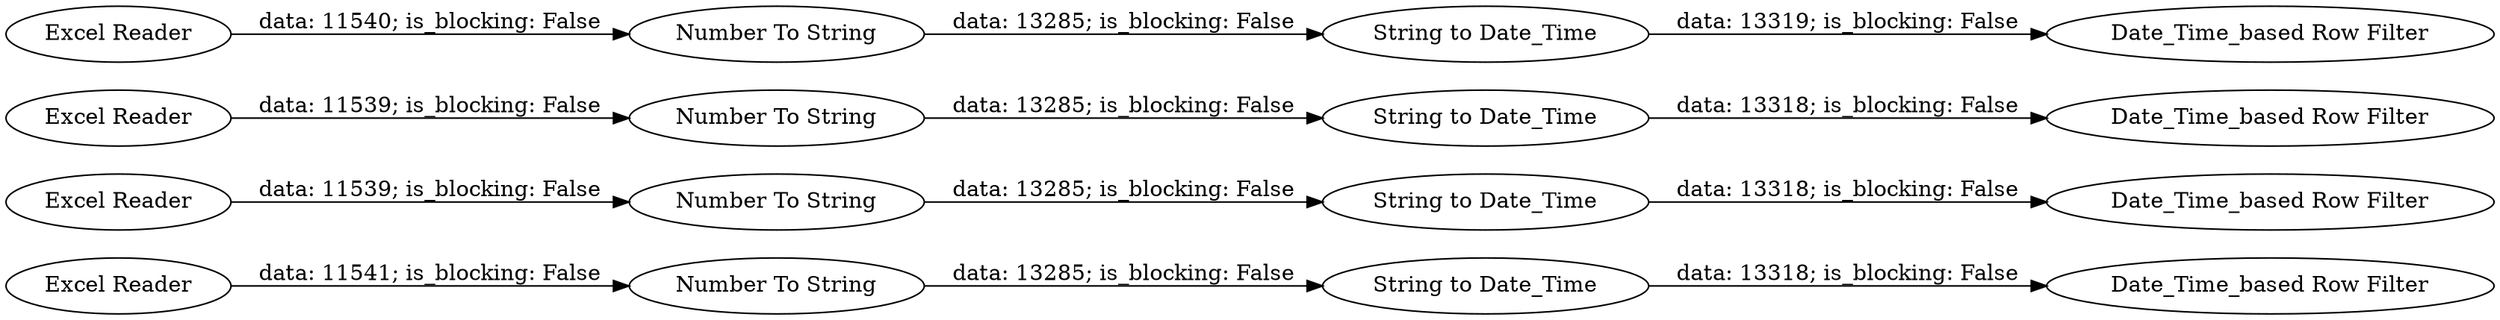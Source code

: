 digraph {
	"616501971829706563_258" [label="String to Date_Time"]
	"616501971829706563_263" [label="Excel Reader"]
	"616501971829706563_265" [label="Excel Reader"]
	"616501971829706563_247" [label="String to Date_Time"]
	"616501971829706563_264" [label="Excel Reader"]
	"616501971829706563_260" [label="Date_Time_based Row Filter"]
	"616501971829706563_266" [label="Excel Reader"]
	"616501971829706563_262" [label="Date_Time_based Row Filter"]
	"616501971829706563_248" [label="Number To String"]
	"616501971829706563_251" [label="Number To String"]
	"616501971829706563_250" [label="String to Date_Time"]
	"616501971829706563_253" [label="Date_Time_based Row Filter"]
	"616501971829706563_255" [label="String to Date_Time"]
	"616501971829706563_256" [label="Number To String"]
	"616501971829706563_261" [label="Number To String"]
	"616501971829706563_257" [label="Date_Time_based Row Filter"]
	"616501971829706563_258" -> "616501971829706563_260" [label="data: 13318; is_blocking: False"]
	"616501971829706563_265" -> "616501971829706563_256" [label="data: 11539; is_blocking: False"]
	"616501971829706563_263" -> "616501971829706563_248" [label="data: 11539; is_blocking: False"]
	"616501971829706563_250" -> "616501971829706563_253" [label="data: 13319; is_blocking: False"]
	"616501971829706563_261" -> "616501971829706563_258" [label="data: 13285; is_blocking: False"]
	"616501971829706563_248" -> "616501971829706563_247" [label="data: 13285; is_blocking: False"]
	"616501971829706563_251" -> "616501971829706563_250" [label="data: 13285; is_blocking: False"]
	"616501971829706563_264" -> "616501971829706563_251" [label="data: 11540; is_blocking: False"]
	"616501971829706563_255" -> "616501971829706563_257" [label="data: 13318; is_blocking: False"]
	"616501971829706563_247" -> "616501971829706563_262" [label="data: 13318; is_blocking: False"]
	"616501971829706563_256" -> "616501971829706563_255" [label="data: 13285; is_blocking: False"]
	"616501971829706563_266" -> "616501971829706563_261" [label="data: 11541; is_blocking: False"]
	rankdir=LR
}
